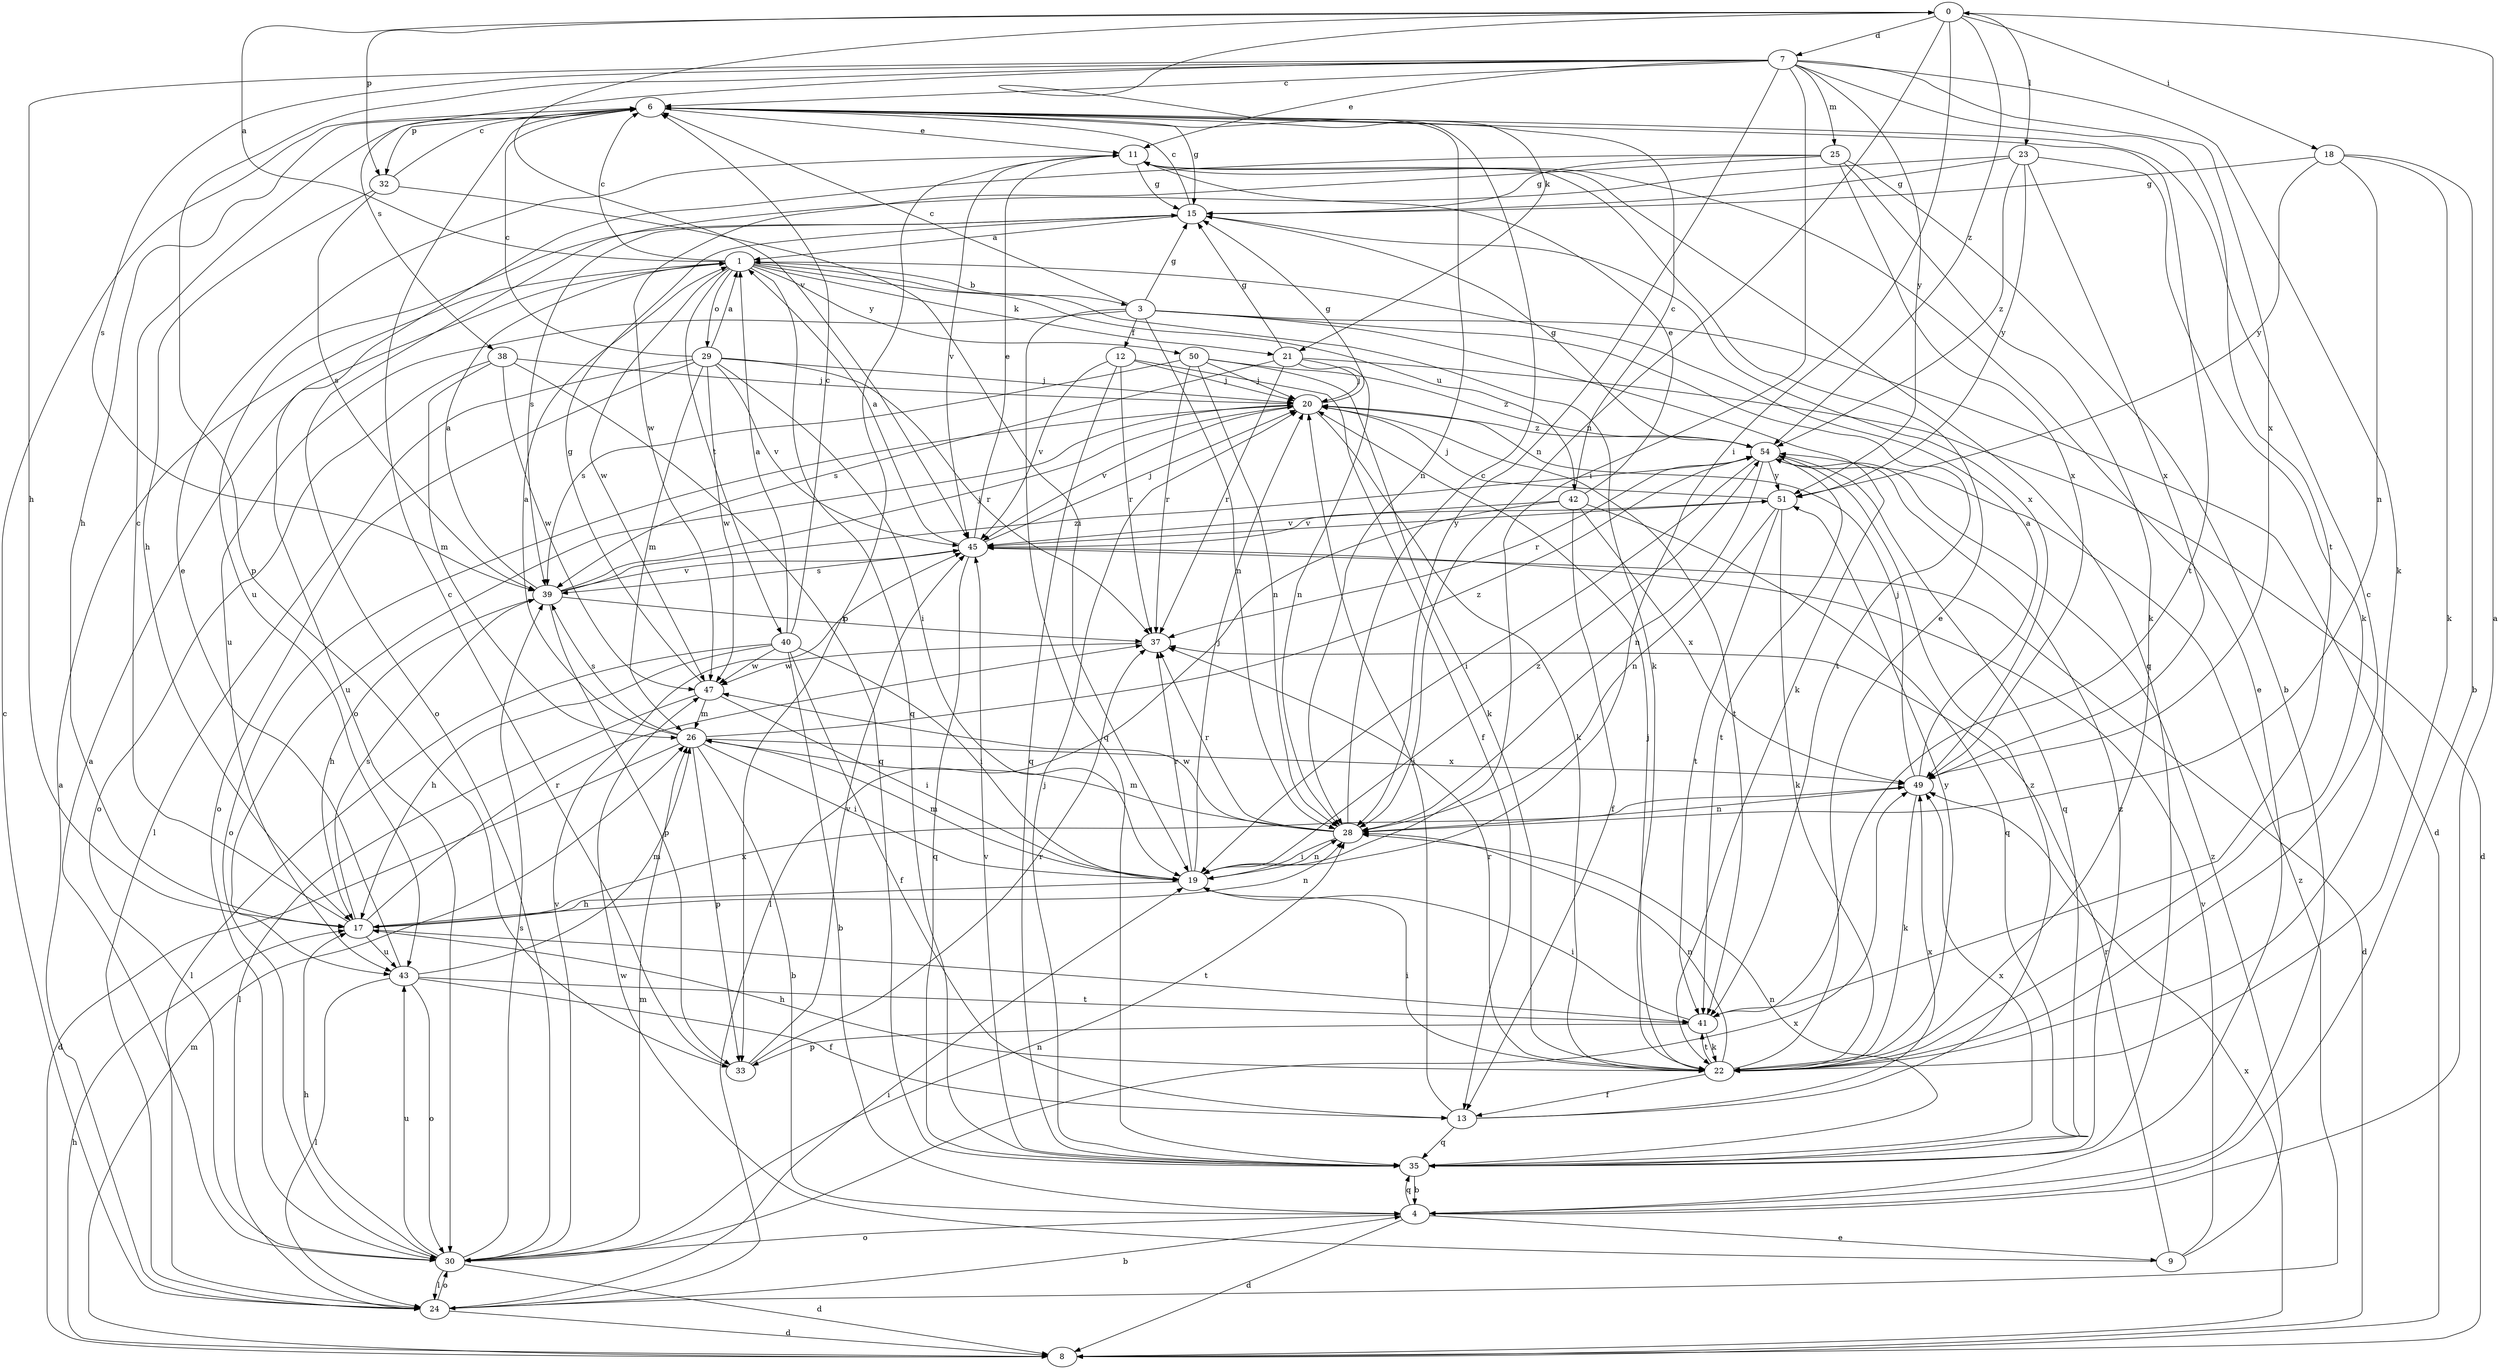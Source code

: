 strict digraph  {
0;
1;
3;
4;
6;
7;
8;
9;
11;
12;
13;
15;
17;
18;
19;
20;
21;
22;
23;
24;
25;
26;
28;
29;
30;
32;
33;
35;
37;
38;
39;
40;
41;
42;
43;
45;
47;
49;
50;
51;
54;
0 -> 7  [label=d];
0 -> 18  [label=i];
0 -> 19  [label=i];
0 -> 21  [label=k];
0 -> 23  [label=l];
0 -> 28  [label=n];
0 -> 32  [label=p];
0 -> 45  [label=v];
0 -> 54  [label=z];
1 -> 0  [label=a];
1 -> 3  [label=b];
1 -> 6  [label=c];
1 -> 21  [label=k];
1 -> 22  [label=k];
1 -> 29  [label=o];
1 -> 35  [label=q];
1 -> 40  [label=t];
1 -> 42  [label=u];
1 -> 47  [label=w];
1 -> 50  [label=y];
3 -> 6  [label=c];
3 -> 8  [label=d];
3 -> 12  [label=f];
3 -> 15  [label=g];
3 -> 22  [label=k];
3 -> 28  [label=n];
3 -> 35  [label=q];
3 -> 41  [label=t];
3 -> 43  [label=u];
4 -> 0  [label=a];
4 -> 8  [label=d];
4 -> 9  [label=e];
4 -> 11  [label=e];
4 -> 30  [label=o];
4 -> 35  [label=q];
6 -> 11  [label=e];
6 -> 15  [label=g];
6 -> 17  [label=h];
6 -> 28  [label=n];
6 -> 32  [label=p];
6 -> 41  [label=t];
7 -> 6  [label=c];
7 -> 11  [label=e];
7 -> 17  [label=h];
7 -> 19  [label=i];
7 -> 22  [label=k];
7 -> 25  [label=m];
7 -> 28  [label=n];
7 -> 33  [label=p];
7 -> 38  [label=s];
7 -> 39  [label=s];
7 -> 41  [label=t];
7 -> 49  [label=x];
7 -> 51  [label=y];
8 -> 17  [label=h];
8 -> 26  [label=m];
8 -> 49  [label=x];
9 -> 37  [label=r];
9 -> 45  [label=v];
9 -> 47  [label=w];
9 -> 54  [label=z];
11 -> 15  [label=g];
11 -> 33  [label=p];
11 -> 35  [label=q];
11 -> 45  [label=v];
12 -> 13  [label=f];
12 -> 20  [label=j];
12 -> 35  [label=q];
12 -> 37  [label=r];
12 -> 45  [label=v];
13 -> 20  [label=j];
13 -> 35  [label=q];
13 -> 49  [label=x];
13 -> 54  [label=z];
15 -> 1  [label=a];
15 -> 6  [label=c];
15 -> 39  [label=s];
15 -> 43  [label=u];
15 -> 49  [label=x];
17 -> 6  [label=c];
17 -> 28  [label=n];
17 -> 37  [label=r];
17 -> 39  [label=s];
17 -> 41  [label=t];
17 -> 43  [label=u];
17 -> 49  [label=x];
18 -> 4  [label=b];
18 -> 15  [label=g];
18 -> 22  [label=k];
18 -> 28  [label=n];
18 -> 51  [label=y];
19 -> 17  [label=h];
19 -> 20  [label=j];
19 -> 26  [label=m];
19 -> 28  [label=n];
19 -> 37  [label=r];
19 -> 54  [label=z];
20 -> 15  [label=g];
20 -> 22  [label=k];
20 -> 30  [label=o];
20 -> 41  [label=t];
20 -> 43  [label=u];
20 -> 45  [label=v];
20 -> 54  [label=z];
21 -> 8  [label=d];
21 -> 15  [label=g];
21 -> 20  [label=j];
21 -> 28  [label=n];
21 -> 37  [label=r];
21 -> 39  [label=s];
22 -> 6  [label=c];
22 -> 11  [label=e];
22 -> 13  [label=f];
22 -> 17  [label=h];
22 -> 19  [label=i];
22 -> 20  [label=j];
22 -> 28  [label=n];
22 -> 37  [label=r];
22 -> 41  [label=t];
22 -> 51  [label=y];
23 -> 15  [label=g];
23 -> 22  [label=k];
23 -> 30  [label=o];
23 -> 49  [label=x];
23 -> 51  [label=y];
23 -> 54  [label=z];
24 -> 1  [label=a];
24 -> 4  [label=b];
24 -> 6  [label=c];
24 -> 8  [label=d];
24 -> 19  [label=i];
24 -> 30  [label=o];
24 -> 54  [label=z];
25 -> 4  [label=b];
25 -> 15  [label=g];
25 -> 22  [label=k];
25 -> 30  [label=o];
25 -> 47  [label=w];
25 -> 49  [label=x];
26 -> 1  [label=a];
26 -> 4  [label=b];
26 -> 8  [label=d];
26 -> 19  [label=i];
26 -> 33  [label=p];
26 -> 39  [label=s];
26 -> 49  [label=x];
26 -> 54  [label=z];
28 -> 6  [label=c];
28 -> 19  [label=i];
28 -> 26  [label=m];
28 -> 37  [label=r];
28 -> 47  [label=w];
29 -> 1  [label=a];
29 -> 6  [label=c];
29 -> 19  [label=i];
29 -> 20  [label=j];
29 -> 24  [label=l];
29 -> 26  [label=m];
29 -> 30  [label=o];
29 -> 37  [label=r];
29 -> 45  [label=v];
29 -> 47  [label=w];
30 -> 1  [label=a];
30 -> 8  [label=d];
30 -> 17  [label=h];
30 -> 24  [label=l];
30 -> 26  [label=m];
30 -> 28  [label=n];
30 -> 39  [label=s];
30 -> 43  [label=u];
30 -> 45  [label=v];
30 -> 49  [label=x];
32 -> 6  [label=c];
32 -> 17  [label=h];
32 -> 19  [label=i];
32 -> 39  [label=s];
33 -> 6  [label=c];
33 -> 37  [label=r];
33 -> 45  [label=v];
35 -> 4  [label=b];
35 -> 20  [label=j];
35 -> 28  [label=n];
35 -> 45  [label=v];
35 -> 49  [label=x];
35 -> 54  [label=z];
37 -> 47  [label=w];
38 -> 20  [label=j];
38 -> 26  [label=m];
38 -> 30  [label=o];
38 -> 35  [label=q];
38 -> 47  [label=w];
39 -> 1  [label=a];
39 -> 17  [label=h];
39 -> 20  [label=j];
39 -> 33  [label=p];
39 -> 37  [label=r];
39 -> 45  [label=v];
39 -> 54  [label=z];
40 -> 1  [label=a];
40 -> 4  [label=b];
40 -> 6  [label=c];
40 -> 13  [label=f];
40 -> 17  [label=h];
40 -> 19  [label=i];
40 -> 24  [label=l];
40 -> 47  [label=w];
41 -> 19  [label=i];
41 -> 22  [label=k];
41 -> 33  [label=p];
42 -> 6  [label=c];
42 -> 11  [label=e];
42 -> 13  [label=f];
42 -> 24  [label=l];
42 -> 35  [label=q];
42 -> 45  [label=v];
42 -> 49  [label=x];
43 -> 11  [label=e];
43 -> 13  [label=f];
43 -> 24  [label=l];
43 -> 26  [label=m];
43 -> 30  [label=o];
43 -> 41  [label=t];
45 -> 1  [label=a];
45 -> 8  [label=d];
45 -> 11  [label=e];
45 -> 20  [label=j];
45 -> 35  [label=q];
45 -> 39  [label=s];
45 -> 51  [label=y];
47 -> 15  [label=g];
47 -> 19  [label=i];
47 -> 24  [label=l];
47 -> 26  [label=m];
49 -> 1  [label=a];
49 -> 20  [label=j];
49 -> 22  [label=k];
49 -> 28  [label=n];
50 -> 20  [label=j];
50 -> 22  [label=k];
50 -> 28  [label=n];
50 -> 37  [label=r];
50 -> 39  [label=s];
50 -> 54  [label=z];
51 -> 20  [label=j];
51 -> 22  [label=k];
51 -> 28  [label=n];
51 -> 41  [label=t];
51 -> 45  [label=v];
54 -> 15  [label=g];
54 -> 19  [label=i];
54 -> 28  [label=n];
54 -> 35  [label=q];
54 -> 37  [label=r];
54 -> 41  [label=t];
54 -> 51  [label=y];
}
